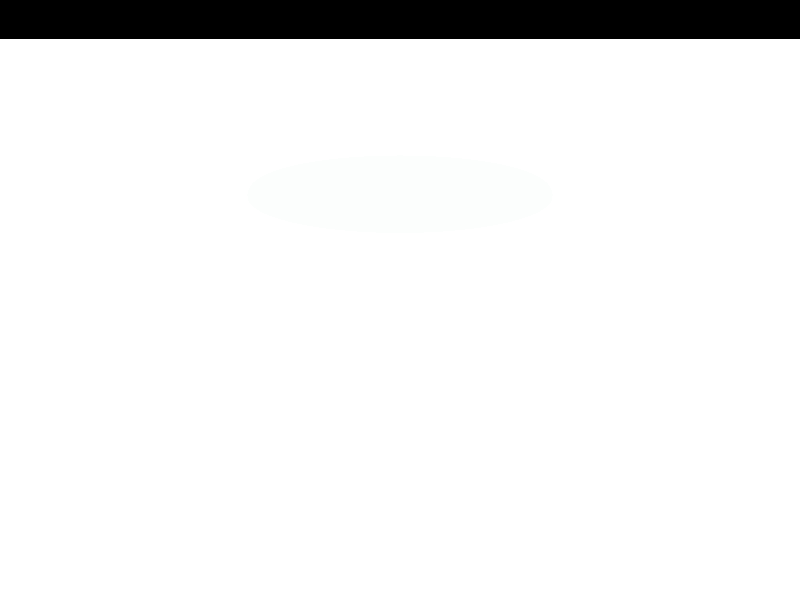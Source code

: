#include "colors.inc"
#include "glass.inc"   
union{
    difference{
        ///sor Surface of Revolution 
        sor{
            7,
            <15.000,0.000> 
            <15.000,15.000>
            <15.500,25.000>
            <16.500,35.000>
            <19.000,45.000>
            <21.000,60.000> 
            <21.300,70.000>
            //open
            //  sturm  // optional!
            material{   //-----------------------------------------------------------
                texture { pigment{ color Col_Glass_Clear }
                          finish { diffuse 0.3 reflection{ 0.15 metallic 0.10}   
                                   specular 0.8 roughness 0.003 phong 1 phong_size 400}
                        } // end of texture -------------------------------------------
                interior{ ior 1.5 caustics 0.5
                        } // end of interior ------------------------------------------
                } // end of material ----------------------------------------------------
            scale 1.0  rotate<0,0,0> translate<0,-16,0>
        } // end of sor ---------------------------------         
    
        sor{
            7,
            <12.000,0.000> 
            <14.000,20.000>
            <14.500,25.000>
            <15.500,35.000>
            <17.000,45.000>
            <19.500,60.000>
            <19.800,70.000>
            //open
            //  sturm  // optional!
            material{   //-----------------------------------------------------------
                texture { pigment{ color Col_Glass_General }
                          finish { diffuse 0.3 reflection{ 0.15 metallic 0.10}   
                                 specular 0.8 roughness 0.003 phong 1 phong_size 400}
                        } // end of texture -------------------------------------------
                interior{ ior 1.5 caustics 0.5
                } // end of interior ------------------------------------------
            } // end of material ----------------------------------------------------
            scale 1.0  rotate<0,0,0> translate<0,-15.5,0>
        }
     scale 1.5
    }
    torus { 30,1.5  rotate<0,0,0>
        texture { pigment{ color Col_Glass_General}
                  finish { phong 1 reflection{ 0.15 metallic 0.10} } 
                } // end of texture
        scale <1,1,1> rotate<0,0,0>  translate<0,66,0>
      } // end of torus  -------------------------------              

} 
camera {
    location<120,95,-40>
    look_at<0,40,0>
}
light_source {
    <30,340,80>
    color rgb <1,1,1>
}             
plane { //Floor
    <0,1,0>, -2 //Normal and distance
    texture {
        pigment {    
            color rgb <1,1,1>
        }
    }
}


 


